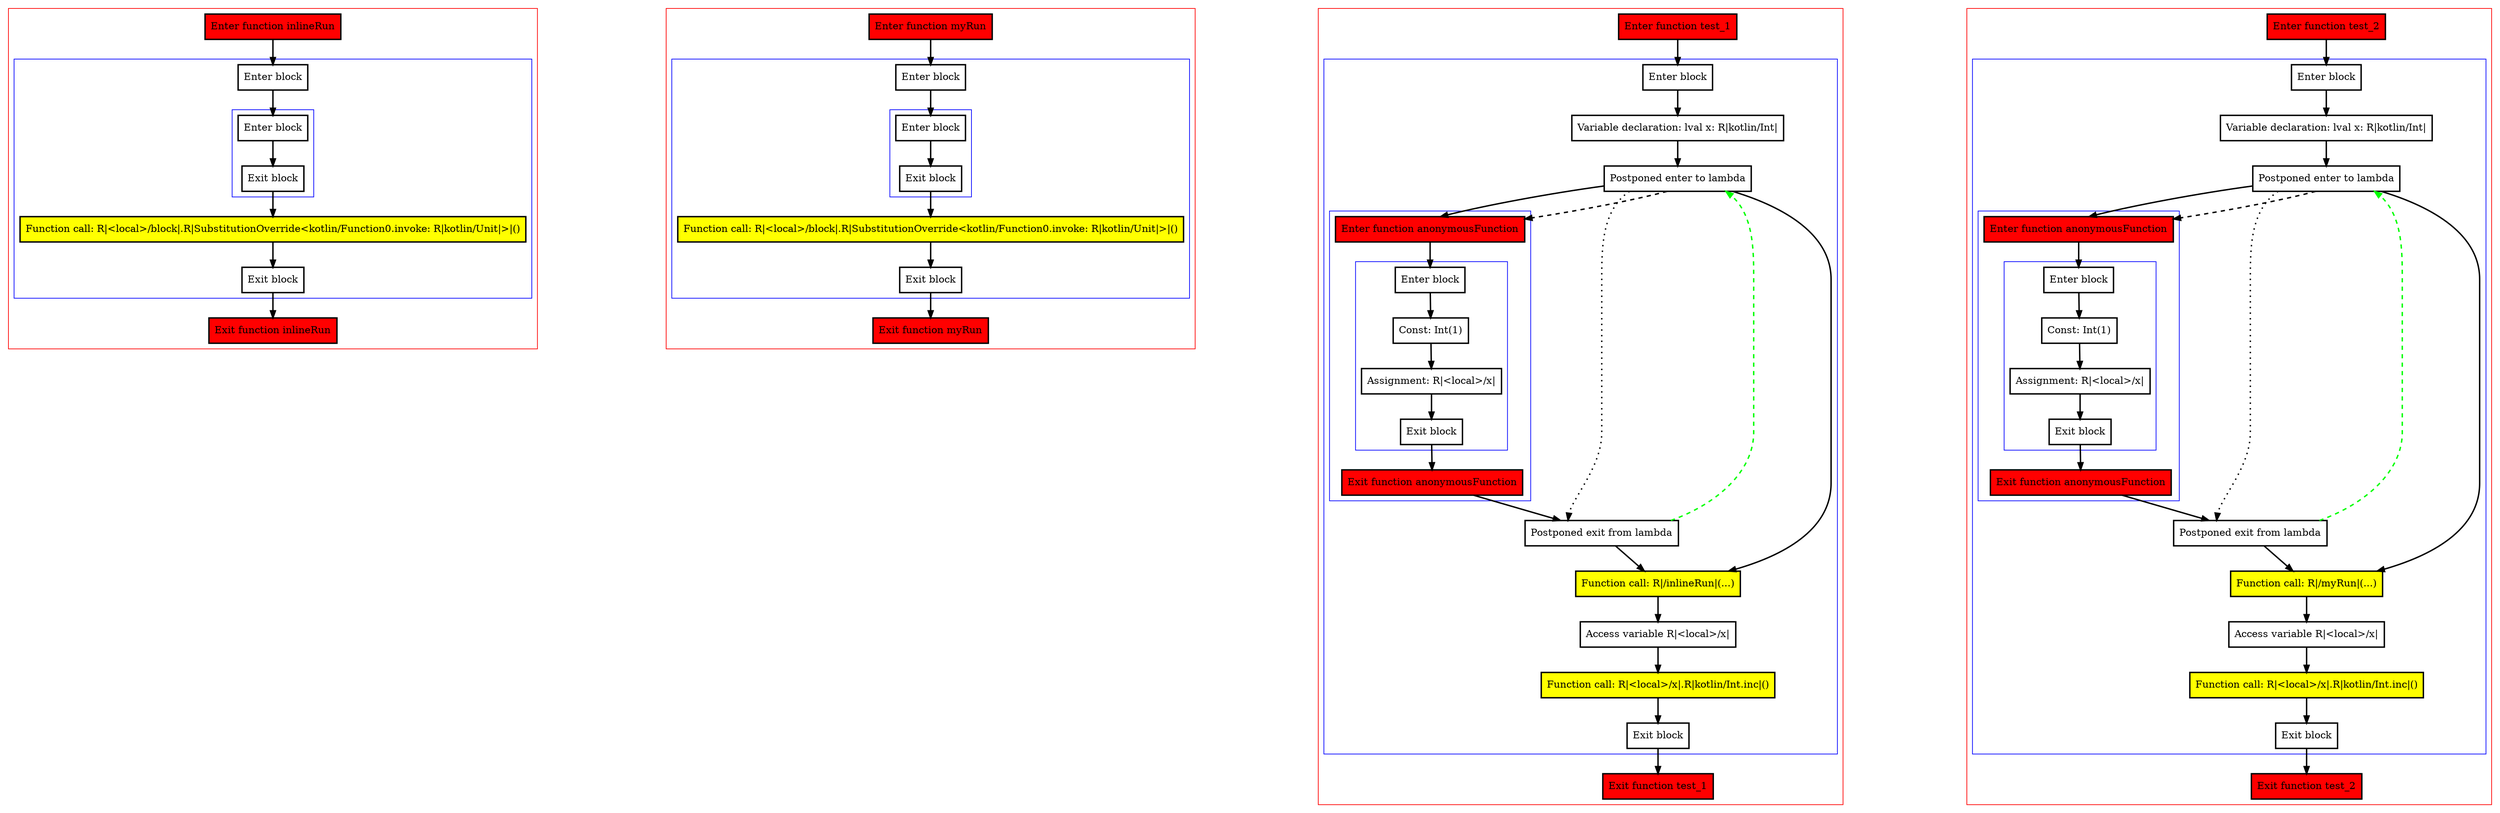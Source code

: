digraph atLeastOnce_kt {
    graph [nodesep=3]
    node [shape=box penwidth=2]
    edge [penwidth=2]

    subgraph cluster_0 {
        color=red
        0 [label="Enter function inlineRun" style="filled" fillcolor=red];
        subgraph cluster_1 {
            color=blue
            1 [label="Enter block"];
            subgraph cluster_2 {
                color=blue
                2 [label="Enter block"];
                3 [label="Exit block"];
            }
            4 [label="Function call: R|<local>/block|.R|SubstitutionOverride<kotlin/Function0.invoke: R|kotlin/Unit|>|()" style="filled" fillcolor=yellow];
            5 [label="Exit block"];
        }
        6 [label="Exit function inlineRun" style="filled" fillcolor=red];
    }
    0 -> {1};
    1 -> {2};
    2 -> {3};
    3 -> {4};
    4 -> {5};
    5 -> {6};

    subgraph cluster_3 {
        color=red
        7 [label="Enter function myRun" style="filled" fillcolor=red];
        subgraph cluster_4 {
            color=blue
            8 [label="Enter block"];
            subgraph cluster_5 {
                color=blue
                9 [label="Enter block"];
                10 [label="Exit block"];
            }
            11 [label="Function call: R|<local>/block|.R|SubstitutionOverride<kotlin/Function0.invoke: R|kotlin/Unit|>|()" style="filled" fillcolor=yellow];
            12 [label="Exit block"];
        }
        13 [label="Exit function myRun" style="filled" fillcolor=red];
    }
    7 -> {8};
    8 -> {9};
    9 -> {10};
    10 -> {11};
    11 -> {12};
    12 -> {13};

    subgraph cluster_6 {
        color=red
        14 [label="Enter function test_1" style="filled" fillcolor=red];
        subgraph cluster_7 {
            color=blue
            15 [label="Enter block"];
            16 [label="Variable declaration: lval x: R|kotlin/Int|"];
            17 [label="Postponed enter to lambda"];
            subgraph cluster_8 {
                color=blue
                18 [label="Enter function anonymousFunction" style="filled" fillcolor=red];
                subgraph cluster_9 {
                    color=blue
                    19 [label="Enter block"];
                    20 [label="Const: Int(1)"];
                    21 [label="Assignment: R|<local>/x|"];
                    22 [label="Exit block"];
                }
                23 [label="Exit function anonymousFunction" style="filled" fillcolor=red];
            }
            24 [label="Postponed exit from lambda"];
            25 [label="Function call: R|/inlineRun|(...)" style="filled" fillcolor=yellow];
            26 [label="Access variable R|<local>/x|"];
            27 [label="Function call: R|<local>/x|.R|kotlin/Int.inc|()" style="filled" fillcolor=yellow];
            28 [label="Exit block"];
        }
        29 [label="Exit function test_1" style="filled" fillcolor=red];
    }
    14 -> {15};
    15 -> {16};
    16 -> {17};
    17 -> {18 25};
    17 -> {24} [style=dotted];
    17 -> {18} [style=dashed];
    18 -> {19};
    19 -> {20};
    20 -> {21};
    21 -> {22};
    22 -> {23};
    23 -> {24};
    24 -> {25};
    24 -> {17} [color=green style=dashed];
    25 -> {26};
    26 -> {27};
    27 -> {28};
    28 -> {29};

    subgraph cluster_10 {
        color=red
        30 [label="Enter function test_2" style="filled" fillcolor=red];
        subgraph cluster_11 {
            color=blue
            31 [label="Enter block"];
            32 [label="Variable declaration: lval x: R|kotlin/Int|"];
            33 [label="Postponed enter to lambda"];
            subgraph cluster_12 {
                color=blue
                34 [label="Enter function anonymousFunction" style="filled" fillcolor=red];
                subgraph cluster_13 {
                    color=blue
                    35 [label="Enter block"];
                    36 [label="Const: Int(1)"];
                    37 [label="Assignment: R|<local>/x|"];
                    38 [label="Exit block"];
                }
                39 [label="Exit function anonymousFunction" style="filled" fillcolor=red];
            }
            40 [label="Postponed exit from lambda"];
            41 [label="Function call: R|/myRun|(...)" style="filled" fillcolor=yellow];
            42 [label="Access variable R|<local>/x|"];
            43 [label="Function call: R|<local>/x|.R|kotlin/Int.inc|()" style="filled" fillcolor=yellow];
            44 [label="Exit block"];
        }
        45 [label="Exit function test_2" style="filled" fillcolor=red];
    }
    30 -> {31};
    31 -> {32};
    32 -> {33};
    33 -> {34 41};
    33 -> {40} [style=dotted];
    33 -> {34} [style=dashed];
    34 -> {35};
    35 -> {36};
    36 -> {37};
    37 -> {38};
    38 -> {39};
    39 -> {40};
    40 -> {41};
    40 -> {33} [color=green style=dashed];
    41 -> {42};
    42 -> {43};
    43 -> {44};
    44 -> {45};

}
